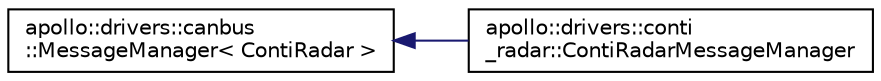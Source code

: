 digraph "Graphical Class Hierarchy"
{
  edge [fontname="Helvetica",fontsize="10",labelfontname="Helvetica",labelfontsize="10"];
  node [fontname="Helvetica",fontsize="10",shape=record];
  rankdir="LR";
  Node0 [label="apollo::drivers::canbus\l::MessageManager\< ContiRadar \>",height=0.2,width=0.4,color="black", fillcolor="white", style="filled",URL="$classapollo_1_1drivers_1_1canbus_1_1MessageManager.html"];
  Node0 -> Node1 [dir="back",color="midnightblue",fontsize="10",style="solid",fontname="Helvetica"];
  Node1 [label="apollo::drivers::conti\l_radar::ContiRadarMessageManager",height=0.2,width=0.4,color="black", fillcolor="white", style="filled",URL="$classapollo_1_1drivers_1_1conti__radar_1_1ContiRadarMessageManager.html"];
}
